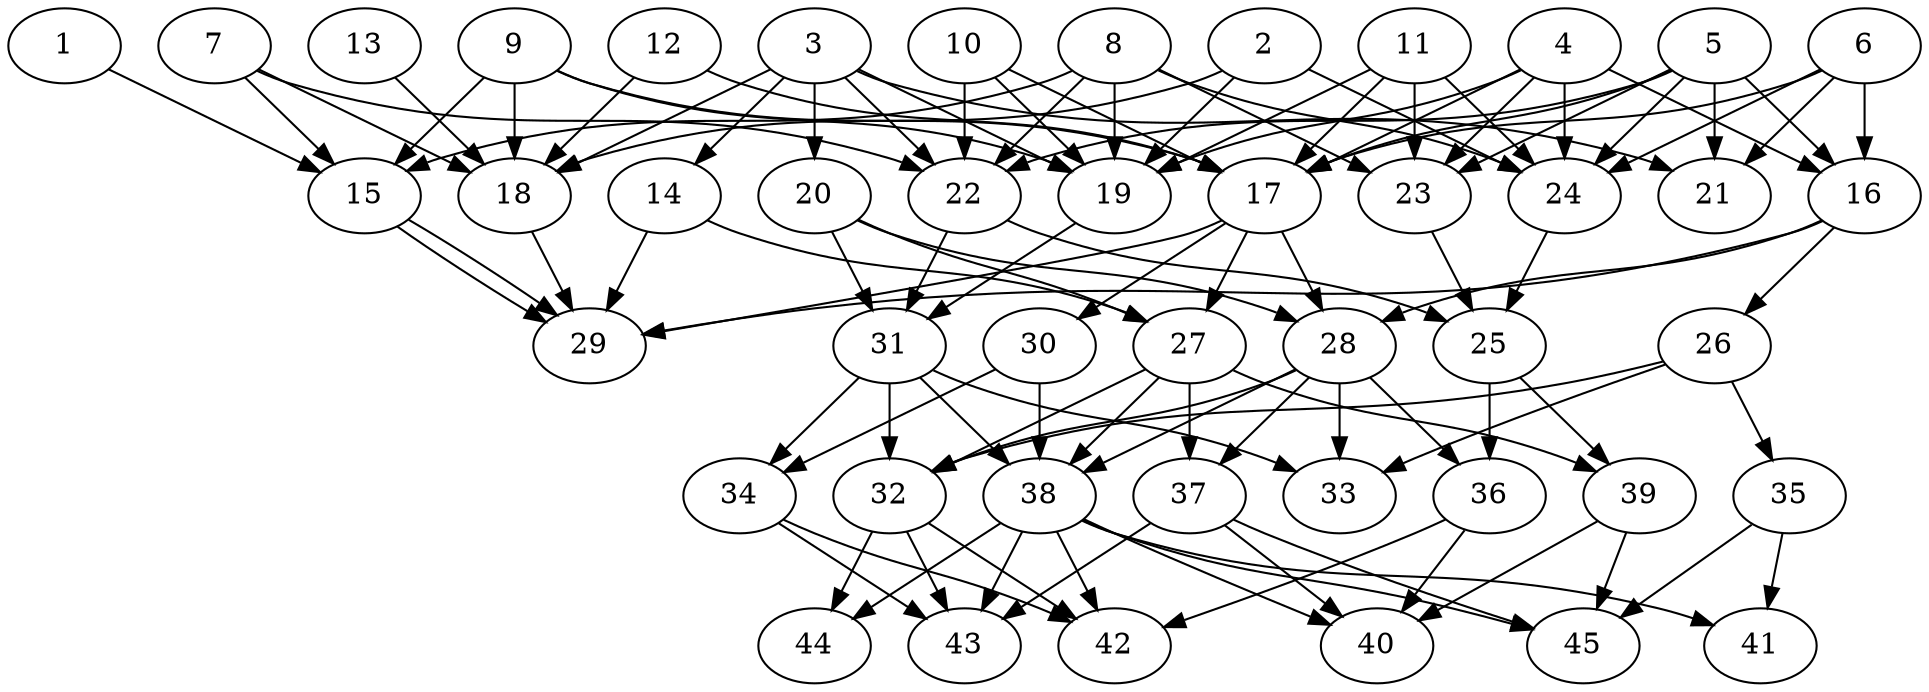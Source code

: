 // DAG automatically generated by daggen at Thu Oct  3 14:07:23 2019
// ./daggen --dot -n 45 --ccr 0.5 --fat 0.7 --regular 0.5 --density 0.5 --mindata 5242880 --maxdata 52428800 
digraph G {
  1 [size="47677440", alpha="0.02", expect_size="23838720"] 
  1 -> 15 [size ="23838720"]
  2 [size="26630144", alpha="0.14", expect_size="13315072"] 
  2 -> 18 [size ="13315072"]
  2 -> 19 [size ="13315072"]
  2 -> 24 [size ="13315072"]
  3 [size="26408960", alpha="0.17", expect_size="13204480"] 
  3 -> 14 [size ="13204480"]
  3 -> 18 [size ="13204480"]
  3 -> 19 [size ="13204480"]
  3 -> 20 [size ="13204480"]
  3 -> 21 [size ="13204480"]
  3 -> 22 [size ="13204480"]
  4 [size="86190080", alpha="0.14", expect_size="43095040"] 
  4 -> 16 [size ="43095040"]
  4 -> 17 [size ="43095040"]
  4 -> 19 [size ="43095040"]
  4 -> 23 [size ="43095040"]
  4 -> 24 [size ="43095040"]
  5 [size="38834176", alpha="0.13", expect_size="19417088"] 
  5 -> 16 [size ="19417088"]
  5 -> 17 [size ="19417088"]
  5 -> 21 [size ="19417088"]
  5 -> 22 [size ="19417088"]
  5 -> 23 [size ="19417088"]
  5 -> 24 [size ="19417088"]
  6 [size="33269760", alpha="0.12", expect_size="16634880"] 
  6 -> 16 [size ="16634880"]
  6 -> 17 [size ="16634880"]
  6 -> 21 [size ="16634880"]
  6 -> 24 [size ="16634880"]
  7 [size="12562432", alpha="0.01", expect_size="6281216"] 
  7 -> 15 [size ="6281216"]
  7 -> 18 [size ="6281216"]
  7 -> 22 [size ="6281216"]
  8 [size="69677056", alpha="0.10", expect_size="34838528"] 
  8 -> 15 [size ="34838528"]
  8 -> 19 [size ="34838528"]
  8 -> 22 [size ="34838528"]
  8 -> 23 [size ="34838528"]
  8 -> 24 [size ="34838528"]
  9 [size="50608128", alpha="0.20", expect_size="25304064"] 
  9 -> 15 [size ="25304064"]
  9 -> 17 [size ="25304064"]
  9 -> 18 [size ="25304064"]
  9 -> 19 [size ="25304064"]
  10 [size="82264064", alpha="0.02", expect_size="41132032"] 
  10 -> 17 [size ="41132032"]
  10 -> 19 [size ="41132032"]
  10 -> 22 [size ="41132032"]
  11 [size="54478848", alpha="0.01", expect_size="27239424"] 
  11 -> 17 [size ="27239424"]
  11 -> 19 [size ="27239424"]
  11 -> 23 [size ="27239424"]
  11 -> 24 [size ="27239424"]
  12 [size="64253952", alpha="0.08", expect_size="32126976"] 
  12 -> 17 [size ="32126976"]
  12 -> 18 [size ="32126976"]
  13 [size="37171200", alpha="0.14", expect_size="18585600"] 
  13 -> 18 [size ="18585600"]
  14 [size="21198848", alpha="0.11", expect_size="10599424"] 
  14 -> 27 [size ="10599424"]
  14 -> 29 [size ="10599424"]
  15 [size="88293376", alpha="0.01", expect_size="44146688"] 
  15 -> 29 [size ="44146688"]
  15 -> 29 [size ="44146688"]
  16 [size="54157312", alpha="0.03", expect_size="27078656"] 
  16 -> 26 [size ="27078656"]
  16 -> 28 [size ="27078656"]
  16 -> 29 [size ="27078656"]
  17 [size="16007168", alpha="0.14", expect_size="8003584"] 
  17 -> 27 [size ="8003584"]
  17 -> 28 [size ="8003584"]
  17 -> 29 [size ="8003584"]
  17 -> 30 [size ="8003584"]
  18 [size="22792192", alpha="0.19", expect_size="11396096"] 
  18 -> 29 [size ="11396096"]
  19 [size="71481344", alpha="0.07", expect_size="35740672"] 
  19 -> 31 [size ="35740672"]
  20 [size="71200768", alpha="0.15", expect_size="35600384"] 
  20 -> 27 [size ="35600384"]
  20 -> 28 [size ="35600384"]
  20 -> 31 [size ="35600384"]
  21 [size="82333696", alpha="0.11", expect_size="41166848"] 
  22 [size="89139200", alpha="0.10", expect_size="44569600"] 
  22 -> 25 [size ="44569600"]
  22 -> 31 [size ="44569600"]
  23 [size="32120832", alpha="0.13", expect_size="16060416"] 
  23 -> 25 [size ="16060416"]
  24 [size="96727040", alpha="0.12", expect_size="48363520"] 
  24 -> 25 [size ="48363520"]
  25 [size="55402496", alpha="0.16", expect_size="27701248"] 
  25 -> 36 [size ="27701248"]
  25 -> 39 [size ="27701248"]
  26 [size="60733440", alpha="0.06", expect_size="30366720"] 
  26 -> 32 [size ="30366720"]
  26 -> 33 [size ="30366720"]
  26 -> 35 [size ="30366720"]
  27 [size="73420800", alpha="0.16", expect_size="36710400"] 
  27 -> 32 [size ="36710400"]
  27 -> 37 [size ="36710400"]
  27 -> 38 [size ="36710400"]
  27 -> 39 [size ="36710400"]
  28 [size="47108096", alpha="0.19", expect_size="23554048"] 
  28 -> 32 [size ="23554048"]
  28 -> 33 [size ="23554048"]
  28 -> 36 [size ="23554048"]
  28 -> 37 [size ="23554048"]
  28 -> 38 [size ="23554048"]
  29 [size="40329216", alpha="0.10", expect_size="20164608"] 
  30 [size="71311360", alpha="0.16", expect_size="35655680"] 
  30 -> 34 [size ="35655680"]
  30 -> 38 [size ="35655680"]
  31 [size="46129152", alpha="0.12", expect_size="23064576"] 
  31 -> 32 [size ="23064576"]
  31 -> 33 [size ="23064576"]
  31 -> 34 [size ="23064576"]
  31 -> 38 [size ="23064576"]
  32 [size="96348160", alpha="0.19", expect_size="48174080"] 
  32 -> 42 [size ="48174080"]
  32 -> 43 [size ="48174080"]
  32 -> 44 [size ="48174080"]
  33 [size="49367040", alpha="0.12", expect_size="24683520"] 
  34 [size="15484928", alpha="0.07", expect_size="7742464"] 
  34 -> 42 [size ="7742464"]
  34 -> 43 [size ="7742464"]
  35 [size="70404096", alpha="0.18", expect_size="35202048"] 
  35 -> 41 [size ="35202048"]
  35 -> 45 [size ="35202048"]
  36 [size="53731328", alpha="0.19", expect_size="26865664"] 
  36 -> 40 [size ="26865664"]
  36 -> 42 [size ="26865664"]
  37 [size="82624512", alpha="0.01", expect_size="41312256"] 
  37 -> 40 [size ="41312256"]
  37 -> 43 [size ="41312256"]
  37 -> 45 [size ="41312256"]
  38 [size="64790528", alpha="0.06", expect_size="32395264"] 
  38 -> 40 [size ="32395264"]
  38 -> 41 [size ="32395264"]
  38 -> 42 [size ="32395264"]
  38 -> 43 [size ="32395264"]
  38 -> 44 [size ="32395264"]
  38 -> 45 [size ="32395264"]
  39 [size="59418624", alpha="0.03", expect_size="29709312"] 
  39 -> 40 [size ="29709312"]
  39 -> 45 [size ="29709312"]
  40 [size="12261376", alpha="0.13", expect_size="6130688"] 
  41 [size="89473024", alpha="0.19", expect_size="44736512"] 
  42 [size="51931136", alpha="0.01", expect_size="25965568"] 
  43 [size="47777792", alpha="0.08", expect_size="23888896"] 
  44 [size="103698432", alpha="0.13", expect_size="51849216"] 
  45 [size="41664512", alpha="0.08", expect_size="20832256"] 
}
